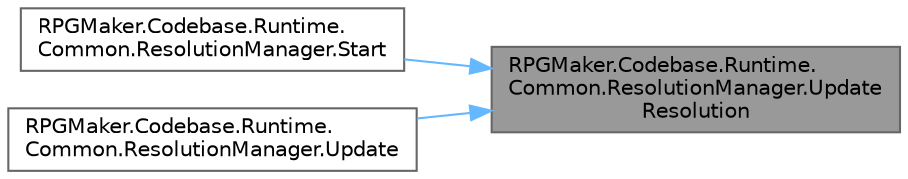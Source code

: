 digraph "RPGMaker.Codebase.Runtime.Common.ResolutionManager.UpdateResolution"
{
 // LATEX_PDF_SIZE
  bgcolor="transparent";
  edge [fontname=Helvetica,fontsize=10,labelfontname=Helvetica,labelfontsize=10];
  node [fontname=Helvetica,fontsize=10,shape=box,height=0.2,width=0.4];
  rankdir="RL";
  Node1 [id="Node000001",label="RPGMaker.Codebase.Runtime.\lCommon.ResolutionManager.Update\lResolution",height=0.2,width=0.4,color="gray40", fillcolor="grey60", style="filled", fontcolor="black",tooltip=" "];
  Node1 -> Node2 [id="edge1_Node000001_Node000002",dir="back",color="steelblue1",style="solid",tooltip=" "];
  Node2 [id="Node000002",label="RPGMaker.Codebase.Runtime.\lCommon.ResolutionManager.Start",height=0.2,width=0.4,color="grey40", fillcolor="white", style="filled",URL="$d0/d1e/class_r_p_g_maker_1_1_codebase_1_1_runtime_1_1_common_1_1_resolution_manager.html#a8931fce173a6b956614726882ee4a639",tooltip=" "];
  Node1 -> Node3 [id="edge2_Node000001_Node000003",dir="back",color="steelblue1",style="solid",tooltip=" "];
  Node3 [id="Node000003",label="RPGMaker.Codebase.Runtime.\lCommon.ResolutionManager.Update",height=0.2,width=0.4,color="grey40", fillcolor="white", style="filled",URL="$d0/d1e/class_r_p_g_maker_1_1_codebase_1_1_runtime_1_1_common_1_1_resolution_manager.html#afdbdeda7d0c69fa0211eb65e2cc1b9fc",tooltip=" "];
}
